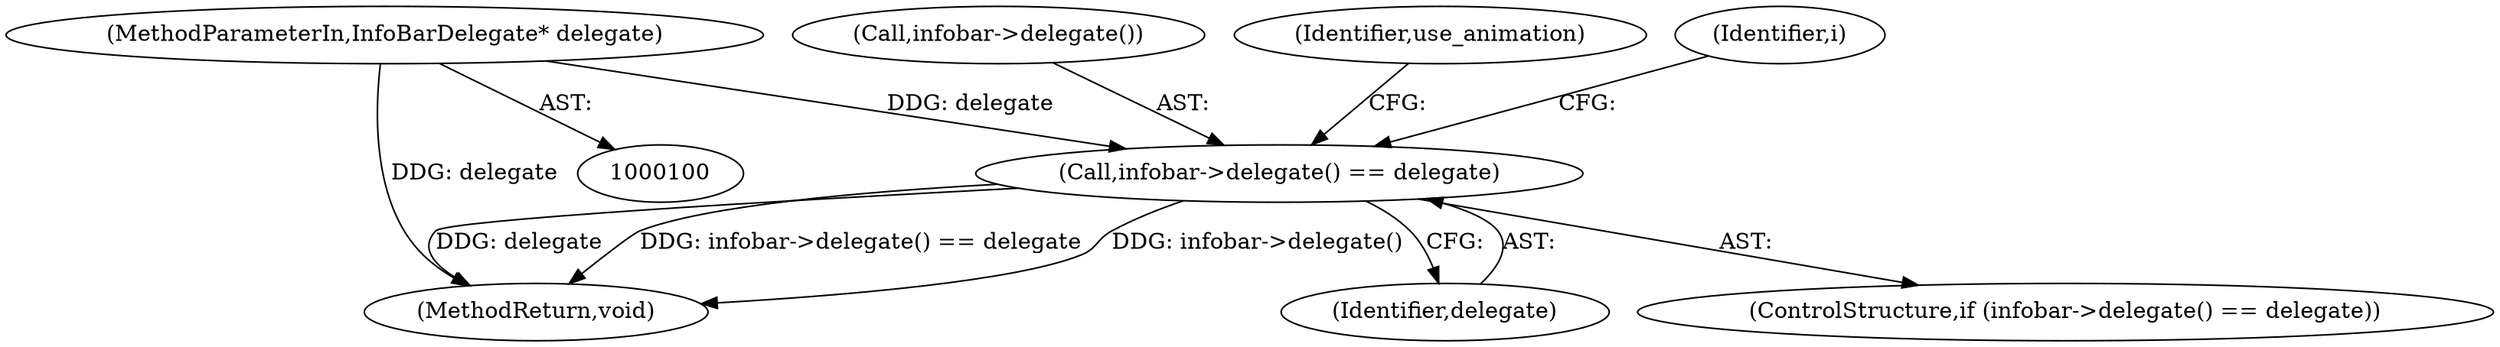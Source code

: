 digraph "0_Chrome_fc3c351a3d995f73ead5c92354396a7ec2b14e3f_9@pointer" {
"1000101" [label="(MethodParameterIn,InfoBarDelegate* delegate)"];
"1000123" [label="(Call,infobar->delegate() == delegate)"];
"1000122" [label="(ControlStructure,if (infobar->delegate() == delegate))"];
"1000123" [label="(Call,infobar->delegate() == delegate)"];
"1000124" [label="(Call,infobar->delegate())"];
"1000135" [label="(MethodReturn,void)"];
"1000128" [label="(Identifier,use_animation)"];
"1000125" [label="(Identifier,delegate)"];
"1000101" [label="(MethodParameterIn,InfoBarDelegate* delegate)"];
"1000113" [label="(Identifier,i)"];
"1000101" -> "1000100"  [label="AST: "];
"1000101" -> "1000135"  [label="DDG: delegate"];
"1000101" -> "1000123"  [label="DDG: delegate"];
"1000123" -> "1000122"  [label="AST: "];
"1000123" -> "1000125"  [label="CFG: "];
"1000124" -> "1000123"  [label="AST: "];
"1000125" -> "1000123"  [label="AST: "];
"1000128" -> "1000123"  [label="CFG: "];
"1000113" -> "1000123"  [label="CFG: "];
"1000123" -> "1000135"  [label="DDG: delegate"];
"1000123" -> "1000135"  [label="DDG: infobar->delegate() == delegate"];
"1000123" -> "1000135"  [label="DDG: infobar->delegate()"];
}
